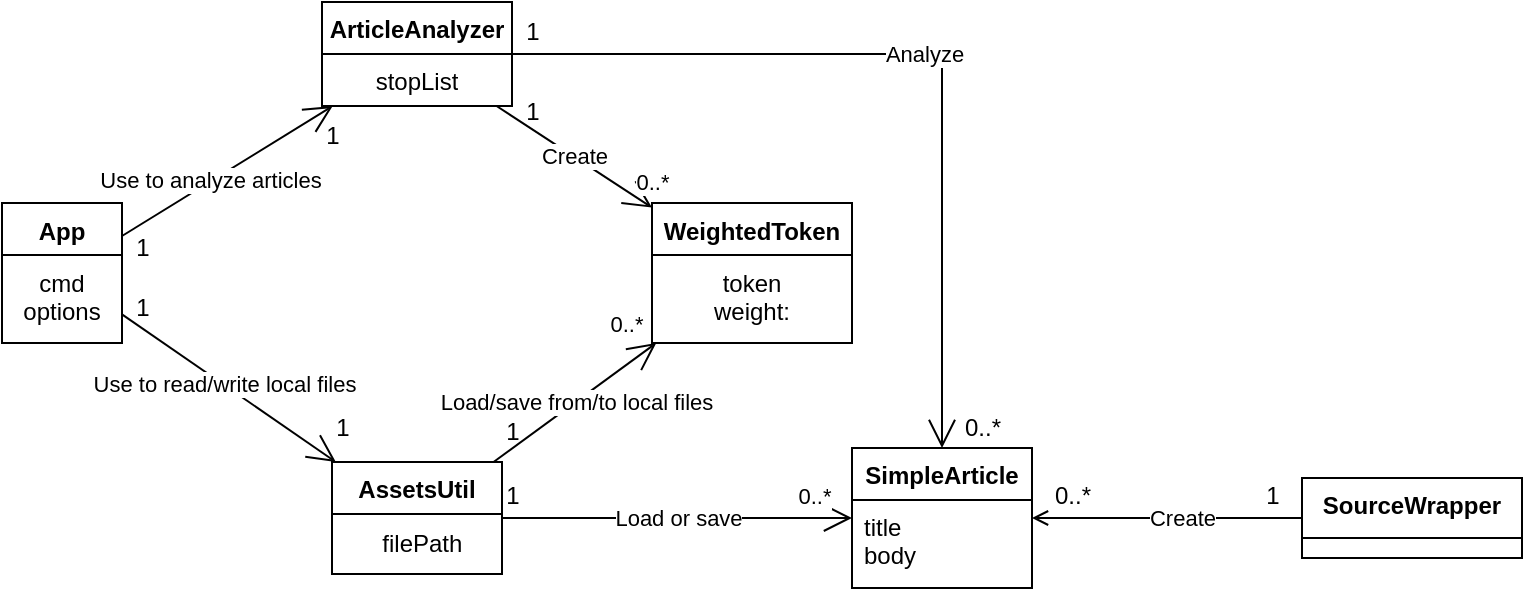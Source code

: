 <mxfile version="21.7.4" type="device">
  <diagram name="Page-1" id="c4acf3e9-155e-7222-9cf6-157b1a14988f">
    <mxGraphModel dx="1900" dy="534" grid="1" gridSize="10" guides="1" tooltips="1" connect="1" arrows="1" fold="1" page="1" pageScale="1" pageWidth="850" pageHeight="1100" background="none" math="0" shadow="0">
      <root>
        <mxCell id="0" />
        <mxCell id="1" parent="0" />
        <mxCell id="4atwRCA7Y_IHTs9Wvy7F-104" value="SourceWrapper" style="swimlane;fontStyle=1;align=center;verticalAlign=top;childLayout=stackLayout;horizontal=1;startSize=30;horizontalStack=0;resizeParent=1;resizeParentMax=0;resizeLast=0;collapsible=1;marginBottom=0;whiteSpace=wrap;html=1;" vertex="1" parent="1">
          <mxGeometry x="-180" y="408" width="110" height="40" as="geometry" />
        </mxCell>
        <mxCell id="4atwRCA7Y_IHTs9Wvy7F-108" value="SimpleArticle" style="swimlane;fontStyle=1;align=center;verticalAlign=top;childLayout=stackLayout;horizontal=1;startSize=26;horizontalStack=0;resizeParent=1;resizeParentMax=0;resizeLast=0;collapsible=1;marginBottom=0;whiteSpace=wrap;html=1;" vertex="1" parent="1">
          <mxGeometry x="-405" y="393" width="90" height="70" as="geometry" />
        </mxCell>
        <mxCell id="4atwRCA7Y_IHTs9Wvy7F-109" value="title&lt;br&gt;body" style="text;strokeColor=none;fillColor=none;align=left;verticalAlign=top;spacingLeft=4;spacingRight=4;overflow=hidden;rotatable=0;points=[[0,0.5],[1,0.5]];portConstraint=eastwest;whiteSpace=wrap;html=1;" vertex="1" parent="4atwRCA7Y_IHTs9Wvy7F-108">
          <mxGeometry y="26" width="90" height="44" as="geometry" />
        </mxCell>
        <mxCell id="4atwRCA7Y_IHTs9Wvy7F-115" value="" style="endArrow=open;endFill=0;html=1;rounded=0;" edge="1" parent="1" source="4atwRCA7Y_IHTs9Wvy7F-104" target="4atwRCA7Y_IHTs9Wvy7F-108">
          <mxGeometry width="160" relative="1" as="geometry">
            <mxPoint x="-10" y="180.51" as="sourcePoint" />
            <mxPoint x="-20" y="160.5" as="targetPoint" />
          </mxGeometry>
        </mxCell>
        <mxCell id="4atwRCA7Y_IHTs9Wvy7F-169" value="Create" style="edgeLabel;html=1;align=center;verticalAlign=middle;resizable=0;points=[];" vertex="1" connectable="0" parent="4atwRCA7Y_IHTs9Wvy7F-115">
          <mxGeometry x="-0.111" relative="1" as="geometry">
            <mxPoint as="offset" />
          </mxGeometry>
        </mxCell>
        <mxCell id="4atwRCA7Y_IHTs9Wvy7F-116" value="AssetsUtil" style="swimlane;fontStyle=1;align=center;verticalAlign=top;childLayout=stackLayout;horizontal=1;startSize=26;horizontalStack=0;resizeParent=1;resizeParentMax=0;resizeLast=0;collapsible=1;marginBottom=0;whiteSpace=wrap;html=1;" vertex="1" parent="1">
          <mxGeometry x="-665" y="400" width="85" height="56" as="geometry" />
        </mxCell>
        <mxCell id="4atwRCA7Y_IHTs9Wvy7F-155" value="&amp;nbsp;filePath" style="text;html=1;align=center;verticalAlign=middle;resizable=0;points=[];autosize=1;strokeColor=none;fillColor=none;" vertex="1" parent="4atwRCA7Y_IHTs9Wvy7F-116">
          <mxGeometry y="26" width="85" height="30" as="geometry" />
        </mxCell>
        <mxCell id="4atwRCA7Y_IHTs9Wvy7F-136" value="ArticleAnalyzer" style="swimlane;fontStyle=1;align=center;verticalAlign=top;childLayout=stackLayout;horizontal=1;startSize=26;horizontalStack=0;resizeParent=1;resizeParentMax=0;resizeLast=0;collapsible=1;marginBottom=0;whiteSpace=wrap;html=1;" vertex="1" parent="1">
          <mxGeometry x="-670" y="170" width="95" height="52" as="geometry" />
        </mxCell>
        <mxCell id="4atwRCA7Y_IHTs9Wvy7F-137" value="stopList" style="text;strokeColor=none;fillColor=none;align=center;verticalAlign=top;spacingLeft=4;spacingRight=4;overflow=hidden;rotatable=0;points=[[0,0.5],[1,0.5]];portConstraint=eastwest;whiteSpace=wrap;html=1;" vertex="1" parent="4atwRCA7Y_IHTs9Wvy7F-136">
          <mxGeometry y="26" width="95" height="26" as="geometry" />
        </mxCell>
        <mxCell id="4atwRCA7Y_IHTs9Wvy7F-140" value="WeightedToken" style="swimlane;fontStyle=1;align=center;verticalAlign=top;childLayout=stackLayout;horizontal=1;startSize=26;horizontalStack=0;resizeParent=1;resizeParentMax=0;resizeLast=0;collapsible=1;marginBottom=0;whiteSpace=wrap;html=1;" vertex="1" parent="1">
          <mxGeometry x="-505" y="270.5" width="100" height="70" as="geometry" />
        </mxCell>
        <mxCell id="4atwRCA7Y_IHTs9Wvy7F-141" value="token&lt;br&gt;weight:" style="text;strokeColor=none;fillColor=none;align=center;verticalAlign=top;spacingLeft=4;spacingRight=4;overflow=hidden;rotatable=0;points=[[0,0.5],[1,0.5]];portConstraint=eastwest;whiteSpace=wrap;html=1;" vertex="1" parent="4atwRCA7Y_IHTs9Wvy7F-140">
          <mxGeometry y="26" width="100" height="44" as="geometry" />
        </mxCell>
        <mxCell id="4atwRCA7Y_IHTs9Wvy7F-148" value="Load/save from/to local files" style="endArrow=open;endSize=12;html=1;rounded=0;endFill=0;" edge="1" parent="1" source="4atwRCA7Y_IHTs9Wvy7F-116" target="4atwRCA7Y_IHTs9Wvy7F-140">
          <mxGeometry width="160" relative="1" as="geometry">
            <mxPoint x="-190" y="270.5" as="sourcePoint" />
            <mxPoint x="-30" y="270.5" as="targetPoint" />
          </mxGeometry>
        </mxCell>
        <mxCell id="4atwRCA7Y_IHTs9Wvy7F-165" value="0..*" style="edgeLabel;html=1;align=center;verticalAlign=middle;resizable=0;points=[];" vertex="1" connectable="0" parent="4atwRCA7Y_IHTs9Wvy7F-148">
          <mxGeometry x="0.671" relative="1" as="geometry">
            <mxPoint x="-2" y="-20" as="offset" />
          </mxGeometry>
        </mxCell>
        <mxCell id="4atwRCA7Y_IHTs9Wvy7F-149" value="Create" style="endArrow=open;endSize=12;html=1;rounded=0;endFill=0;" edge="1" parent="1" source="4atwRCA7Y_IHTs9Wvy7F-136" target="4atwRCA7Y_IHTs9Wvy7F-140">
          <mxGeometry width="160" relative="1" as="geometry">
            <mxPoint x="-40" y="160.5" as="sourcePoint" />
            <mxPoint x="120" y="160.5" as="targetPoint" />
          </mxGeometry>
        </mxCell>
        <mxCell id="4atwRCA7Y_IHTs9Wvy7F-166" value="0..*" style="edgeLabel;html=1;align=center;verticalAlign=middle;resizable=0;points=[];" vertex="1" connectable="0" parent="4atwRCA7Y_IHTs9Wvy7F-149">
          <mxGeometry x="0.54" y="3" relative="1" as="geometry">
            <mxPoint x="16" y="1" as="offset" />
          </mxGeometry>
        </mxCell>
        <mxCell id="4atwRCA7Y_IHTs9Wvy7F-150" value="" style="endArrow=open;endFill=1;endSize=12;html=1;rounded=0;" edge="1" parent="1" source="4atwRCA7Y_IHTs9Wvy7F-156" target="4atwRCA7Y_IHTs9Wvy7F-116">
          <mxGeometry width="160" relative="1" as="geometry">
            <mxPoint x="-393.354" y="70.5" as="sourcePoint" />
            <mxPoint x="-410" y="220.5" as="targetPoint" />
          </mxGeometry>
        </mxCell>
        <mxCell id="4atwRCA7Y_IHTs9Wvy7F-171" value="Use to read/write local files" style="edgeLabel;html=1;align=center;verticalAlign=middle;resizable=0;points=[];" vertex="1" connectable="0" parent="4atwRCA7Y_IHTs9Wvy7F-150">
          <mxGeometry x="-0.052" relative="1" as="geometry">
            <mxPoint as="offset" />
          </mxGeometry>
        </mxCell>
        <mxCell id="4atwRCA7Y_IHTs9Wvy7F-151" value="" style="endArrow=open;endFill=1;endSize=12;html=1;rounded=0;" edge="1" parent="1" source="4atwRCA7Y_IHTs9Wvy7F-156" target="4atwRCA7Y_IHTs9Wvy7F-136">
          <mxGeometry width="160" relative="1" as="geometry">
            <mxPoint x="-400" y="230.5" as="sourcePoint" />
            <mxPoint x="-240" y="230.5" as="targetPoint" />
          </mxGeometry>
        </mxCell>
        <mxCell id="4atwRCA7Y_IHTs9Wvy7F-170" value="Use to analyze articles" style="edgeLabel;html=1;align=center;verticalAlign=middle;resizable=0;points=[];" vertex="1" connectable="0" parent="4atwRCA7Y_IHTs9Wvy7F-151">
          <mxGeometry x="-0.149" y="2" relative="1" as="geometry">
            <mxPoint y="1" as="offset" />
          </mxGeometry>
        </mxCell>
        <mxCell id="4atwRCA7Y_IHTs9Wvy7F-152" value="Load or save" style="endArrow=open;endSize=12;html=1;rounded=0;endFill=0;" edge="1" parent="1" source="4atwRCA7Y_IHTs9Wvy7F-116" target="4atwRCA7Y_IHTs9Wvy7F-108">
          <mxGeometry width="160" relative="1" as="geometry">
            <mxPoint x="-400" y="330.5" as="sourcePoint" />
            <mxPoint x="-240" y="330.5" as="targetPoint" />
          </mxGeometry>
        </mxCell>
        <mxCell id="4atwRCA7Y_IHTs9Wvy7F-164" value="0..*" style="edgeLabel;html=1;align=center;verticalAlign=middle;resizable=0;points=[];" vertex="1" connectable="0" parent="4atwRCA7Y_IHTs9Wvy7F-152">
          <mxGeometry x="0.695" relative="1" as="geometry">
            <mxPoint x="7" y="-11" as="offset" />
          </mxGeometry>
        </mxCell>
        <mxCell id="4atwRCA7Y_IHTs9Wvy7F-156" value="App" style="swimlane;fontStyle=1;align=center;verticalAlign=top;childLayout=stackLayout;horizontal=1;startSize=26;horizontalStack=0;resizeParent=1;resizeParentMax=0;resizeLast=0;collapsible=1;marginBottom=0;whiteSpace=wrap;html=1;" vertex="1" parent="1">
          <mxGeometry x="-830" y="270.5" width="60" height="70" as="geometry" />
        </mxCell>
        <mxCell id="4atwRCA7Y_IHTs9Wvy7F-157" value="cmd&lt;br&gt;options" style="text;strokeColor=none;fillColor=none;align=center;verticalAlign=top;spacingLeft=4;spacingRight=4;overflow=hidden;rotatable=0;points=[[0,0.5],[1,0.5]];portConstraint=eastwest;whiteSpace=wrap;html=1;" vertex="1" parent="4atwRCA7Y_IHTs9Wvy7F-156">
          <mxGeometry y="26" width="60" height="44" as="geometry" />
        </mxCell>
        <mxCell id="4atwRCA7Y_IHTs9Wvy7F-174" value="1" style="text;html=1;align=center;verticalAlign=middle;resizable=0;points=[];autosize=1;strokeColor=none;fillColor=none;" vertex="1" parent="1">
          <mxGeometry x="-210" y="401.5" width="30" height="30" as="geometry" />
        </mxCell>
        <mxCell id="4atwRCA7Y_IHTs9Wvy7F-175" value="1" style="text;html=1;align=center;verticalAlign=middle;resizable=0;points=[];autosize=1;strokeColor=none;fillColor=none;" vertex="1" parent="1">
          <mxGeometry x="-775" y="308" width="30" height="30" as="geometry" />
        </mxCell>
        <mxCell id="4atwRCA7Y_IHTs9Wvy7F-176" value="1" style="text;html=1;align=center;verticalAlign=middle;resizable=0;points=[];autosize=1;strokeColor=none;fillColor=none;" vertex="1" parent="1">
          <mxGeometry x="-775" y="278" width="30" height="30" as="geometry" />
        </mxCell>
        <mxCell id="4atwRCA7Y_IHTs9Wvy7F-177" value="1" style="text;html=1;align=center;verticalAlign=middle;resizable=0;points=[];autosize=1;strokeColor=none;fillColor=none;" vertex="1" parent="1">
          <mxGeometry x="-680" y="222" width="30" height="30" as="geometry" />
        </mxCell>
        <mxCell id="4atwRCA7Y_IHTs9Wvy7F-178" value="1" style="text;html=1;align=center;verticalAlign=middle;resizable=0;points=[];autosize=1;strokeColor=none;fillColor=none;" vertex="1" parent="1">
          <mxGeometry x="-580" y="210" width="30" height="30" as="geometry" />
        </mxCell>
        <mxCell id="4atwRCA7Y_IHTs9Wvy7F-179" value="1" style="text;html=1;align=center;verticalAlign=middle;resizable=0;points=[];autosize=1;strokeColor=none;fillColor=none;" vertex="1" parent="1">
          <mxGeometry x="-675" y="368" width="30" height="30" as="geometry" />
        </mxCell>
        <mxCell id="4atwRCA7Y_IHTs9Wvy7F-180" value="1" style="text;html=1;align=center;verticalAlign=middle;resizable=0;points=[];autosize=1;strokeColor=none;fillColor=none;" vertex="1" parent="1">
          <mxGeometry x="-590" y="370" width="30" height="30" as="geometry" />
        </mxCell>
        <mxCell id="4atwRCA7Y_IHTs9Wvy7F-181" value="1" style="text;html=1;align=center;verticalAlign=middle;resizable=0;points=[];autosize=1;strokeColor=none;fillColor=none;" vertex="1" parent="1">
          <mxGeometry x="-590" y="401.5" width="30" height="30" as="geometry" />
        </mxCell>
        <mxCell id="4atwRCA7Y_IHTs9Wvy7F-173" value="0..*" style="text;html=1;align=center;verticalAlign=middle;resizable=0;points=[];autosize=1;strokeColor=none;fillColor=none;" vertex="1" parent="1">
          <mxGeometry x="-340" y="401.5" width="90" height="30" as="geometry" />
        </mxCell>
        <mxCell id="4atwRCA7Y_IHTs9Wvy7F-185" value="1" style="text;html=1;align=center;verticalAlign=middle;resizable=0;points=[];autosize=1;strokeColor=none;fillColor=none;" vertex="1" parent="1">
          <mxGeometry x="-580" y="170" width="30" height="30" as="geometry" />
        </mxCell>
        <mxCell id="4atwRCA7Y_IHTs9Wvy7F-186" value="0..*" style="text;html=1;align=center;verticalAlign=middle;resizable=0;points=[];autosize=1;strokeColor=none;fillColor=none;" vertex="1" parent="1">
          <mxGeometry x="-360" y="368" width="40" height="30" as="geometry" />
        </mxCell>
        <mxCell id="4atwRCA7Y_IHTs9Wvy7F-189" value="Analyze" style="endArrow=open;endSize=12;html=1;rounded=0;" edge="1" parent="1" source="4atwRCA7Y_IHTs9Wvy7F-136" target="4atwRCA7Y_IHTs9Wvy7F-108">
          <mxGeometry width="160" relative="1" as="geometry">
            <mxPoint x="-470" y="360" as="sourcePoint" />
            <mxPoint x="-310" y="360" as="targetPoint" />
            <Array as="points">
              <mxPoint x="-360" y="196" />
            </Array>
          </mxGeometry>
        </mxCell>
      </root>
    </mxGraphModel>
  </diagram>
</mxfile>
